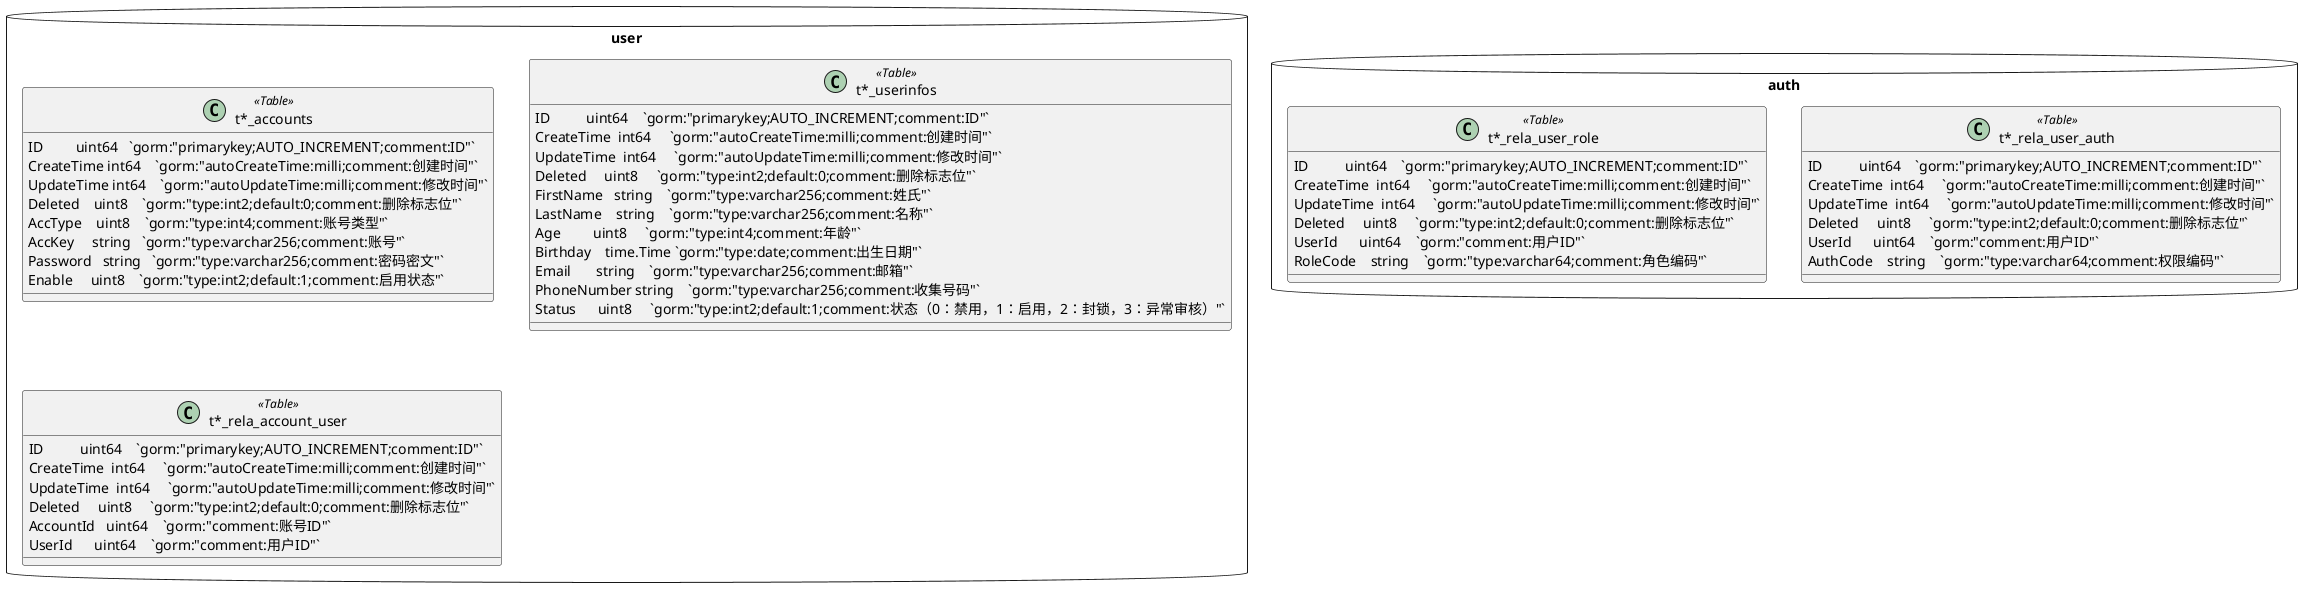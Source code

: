 @startuml
package user <<Database>> {
    class t*_accounts<<Table>> {
        ID         uint64   `gorm:"primarykey;AUTO_INCREMENT;comment:ID"`
    	CreateTime int64    `gorm:"autoCreateTime:milli;comment:创建时间"`
    	UpdateTime int64    `gorm:"autoUpdateTime:milli;comment:修改时间"`
    	Deleted    uint8    `gorm:"type:int2;default:0;comment:删除标志位"`
        AccType    uint8    `gorm:"type:int4;comment:账号类型"`
        AccKey     string   `gorm:"type:varchar256;comment:账号"`
        Password   string   `gorm:"type:varchar256;comment:密码密文"`
        Enable     uint8    `gorm:"type:int2;default:1;comment:启用状态"`
    }
    class t*_userinfos<<Table>> {
        ID          uint64    `gorm:"primarykey;AUTO_INCREMENT;comment:ID"`
        CreateTime  int64     `gorm:"autoCreateTime:milli;comment:创建时间"`
        UpdateTime  int64     `gorm:"autoUpdateTime:milli;comment:修改时间"`
        Deleted     uint8     `gorm:"type:int2;default:0;comment:删除标志位"`
        FirstName   string    `gorm:"type:varchar256;comment:姓氏"`
        LastName    string    `gorm:"type:varchar256;comment:名称"`
        Age         uint8     `gorm:"type:int4;comment:年龄"`
        Birthday    time.Time `gorm:"type:date;comment:出生日期"`
        Email       string    `gorm:"type:varchar256;comment:邮箱"`
        PhoneNumber string    `gorm:"type:varchar256;comment:收集号码"`
        Status      uint8     `gorm:"type:int2;default:1;comment:状态（0：禁用，1：启用，2：封锁，3：异常审核）"`
    }
    class t*_rela_account_user<<Table>> {
        ID          uint64    `gorm:"primarykey;AUTO_INCREMENT;comment:ID"`
        CreateTime  int64     `gorm:"autoCreateTime:milli;comment:创建时间"`
        UpdateTime  int64     `gorm:"autoUpdateTime:milli;comment:修改时间"`
        Deleted     uint8     `gorm:"type:int2;default:0;comment:删除标志位"`
	    AccountId   uint64    `gorm:"comment:账号ID"`
	    UserId      uint64    `gorm:"comment:用户ID"`
    }
}
package auth <<Database>> {
    class t*_rela_user_auth<<Table>> {
        ID          uint64    `gorm:"primarykey;AUTO_INCREMENT;comment:ID"`
        CreateTime  int64     `gorm:"autoCreateTime:milli;comment:创建时间"`
        UpdateTime  int64     `gorm:"autoUpdateTime:milli;comment:修改时间"`
        Deleted     uint8     `gorm:"type:int2;default:0;comment:删除标志位"`
        UserId      uint64    `gorm:"comment:用户ID"`
        AuthCode    string    `gorm:"type:varchar64;comment:权限编码"`
    }
    class t*_rela_user_role<<Table>> {
        ID          uint64    `gorm:"primarykey;AUTO_INCREMENT;comment:ID"`
        CreateTime  int64     `gorm:"autoCreateTime:milli;comment:创建时间"`
        UpdateTime  int64     `gorm:"autoUpdateTime:milli;comment:修改时间"`
        Deleted     uint8     `gorm:"type:int2;default:0;comment:删除标志位"`
        UserId      uint64    `gorm:"comment:用户ID"`
        RoleCode    string    `gorm:"type:varchar64;comment:角色编码"`
    }
}
@enduml